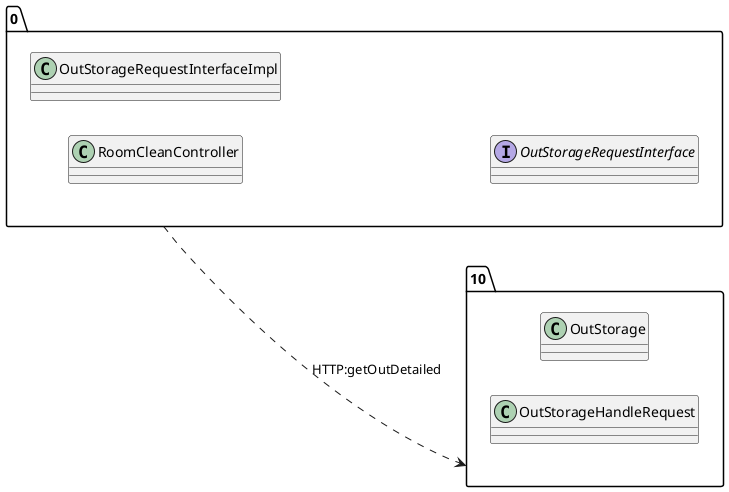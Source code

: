 @startuml 
allow_mixing
left to right direction
package "0"{
class RoomCleanController
class OutStorageRequestInterfaceImpl
interface OutStorageRequestInterface

}
package "10"{
class OutStorage
class OutStorageHandleRequest

}
"0" ..> "10":HTTP:getOutDetailed
@enduml
